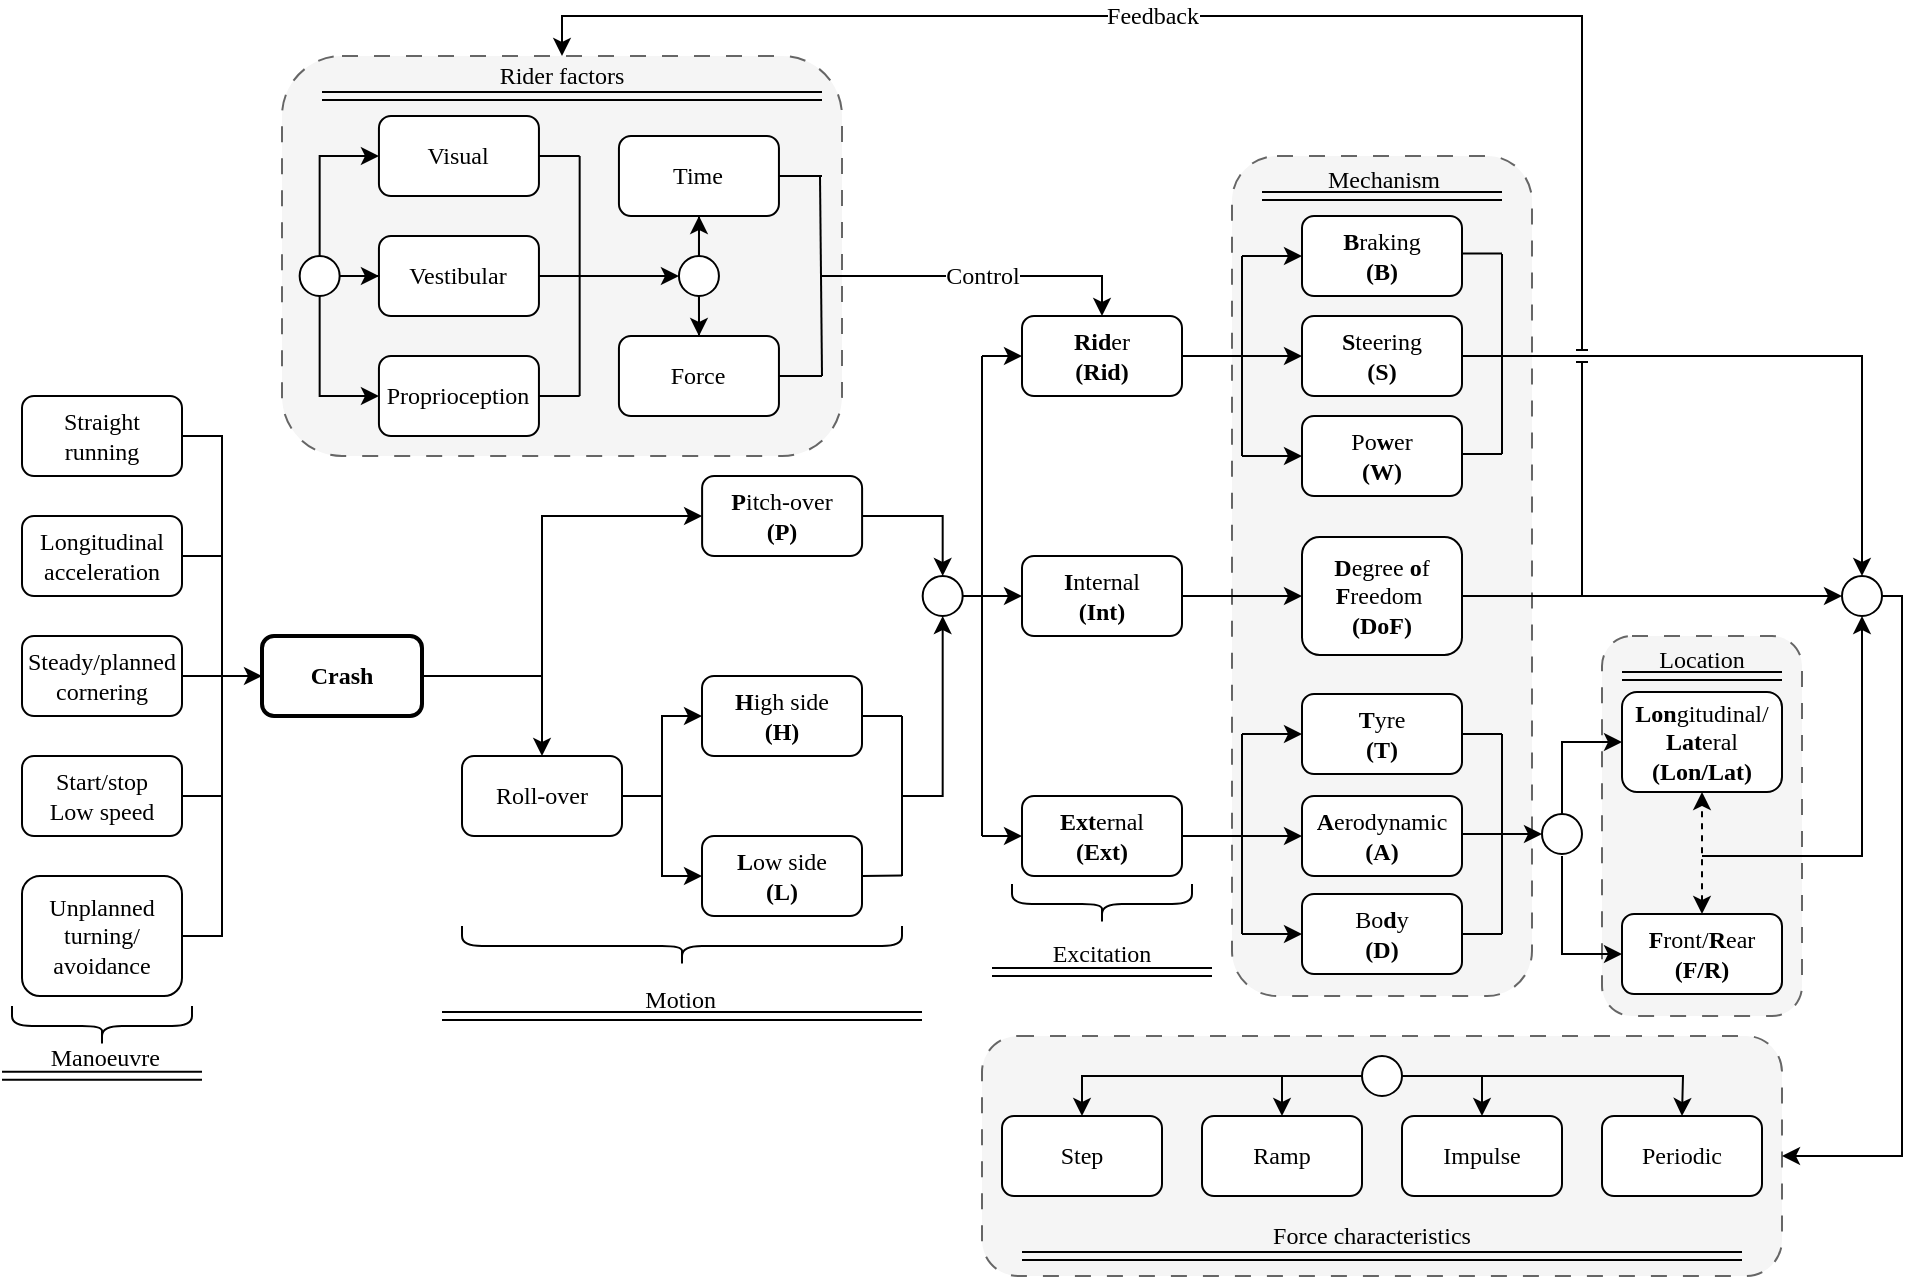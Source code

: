 <mxfile version="26.1.3">
  <diagram name="Page-1" id="JsCwIz8Kpc4aWjF-00SY">
    <mxGraphModel dx="1687" dy="875" grid="1" gridSize="10" guides="1" tooltips="1" connect="1" arrows="1" fold="1" page="1" pageScale="1" pageWidth="1100" pageHeight="850" math="0" shadow="0">
      <root>
        <mxCell id="0" />
        <mxCell id="1" parent="0" />
        <mxCell id="tt-1icHCetgclaekxsLi-29" value="" style="rounded=1;whiteSpace=wrap;html=1;fillColor=#f5f5f5;fontColor=#333333;strokeColor=#666666;dashed=1;dashPattern=8 8;" vertex="1" parent="1">
          <mxGeometry x="210" y="90" width="280" height="200" as="geometry" />
        </mxCell>
        <mxCell id="2QOALY07qqEds44wvYMm-83" value="" style="rounded=1;whiteSpace=wrap;html=1;fillColor=#f5f5f5;dashed=1;dashPattern=8 8;fontColor=#333333;strokeColor=#666666;" parent="1" vertex="1">
          <mxGeometry x="685" y="140" width="150" height="420" as="geometry" />
        </mxCell>
        <mxCell id="2QOALY07qqEds44wvYMm-85" value="" style="rounded=1;whiteSpace=wrap;html=1;fillColor=#f5f5f5;dashed=1;dashPattern=8 8;fontColor=#333333;strokeColor=#666666;" parent="1" vertex="1">
          <mxGeometry x="870" y="380" width="100" height="190" as="geometry" />
        </mxCell>
        <mxCell id="2QOALY07qqEds44wvYMm-63" value="" style="rounded=1;whiteSpace=wrap;html=1;fillColor=#f5f5f5;dashed=1;dashPattern=8 8;fontColor=#333333;strokeColor=#666666;" parent="1" vertex="1">
          <mxGeometry x="560" y="580" width="400" height="120" as="geometry" />
        </mxCell>
        <mxCell id="2QOALY07qqEds44wvYMm-95" value="&lt;font face=&quot;Times New Roman&quot;&gt;Force characteristics&lt;/font&gt;" style="text;html=1;align=center;verticalAlign=middle;whiteSpace=wrap;rounded=0;" parent="1" vertex="1">
          <mxGeometry x="695" y="670" width="120" height="20" as="geometry" />
        </mxCell>
        <mxCell id="9LaWhNutDbTBSkz7prja-1" value="&lt;b&gt;Crash&lt;/b&gt;" style="rounded=1;whiteSpace=wrap;html=1;fontFamily=Times New Roman;perimeterSpacing=0;strokeWidth=2;" parent="1" vertex="1">
          <mxGeometry x="200" y="380" width="80" height="40" as="geometry" />
        </mxCell>
        <mxCell id="9LaWhNutDbTBSkz7prja-2" value="Roll-over" style="rounded=1;whiteSpace=wrap;html=1;fontFamily=Times New Roman;" parent="1" vertex="1">
          <mxGeometry x="300.0" y="440" width="80" height="40" as="geometry" />
        </mxCell>
        <mxCell id="9LaWhNutDbTBSkz7prja-3" value="&lt;div&gt;&lt;b&gt;P&lt;/b&gt;itch-over&lt;/div&gt;&lt;div&gt;&lt;b&gt;(P)&lt;/b&gt;&lt;/div&gt;" style="rounded=1;whiteSpace=wrap;html=1;fontFamily=Times New Roman;" parent="1" vertex="1">
          <mxGeometry x="420.05" y="300" width="80" height="40" as="geometry" />
        </mxCell>
        <mxCell id="9LaWhNutDbTBSkz7prja-4" value="&lt;div&gt;&lt;b&gt;Ext&lt;/b&gt;ernal&lt;/div&gt;&lt;div&gt;&lt;b&gt;(Ext)&lt;/b&gt;&lt;/div&gt;" style="rounded=1;whiteSpace=wrap;html=1;fontFamily=Times New Roman;" parent="1" vertex="1">
          <mxGeometry x="580" y="460" width="80" height="40" as="geometry" />
        </mxCell>
        <mxCell id="9LaWhNutDbTBSkz7prja-6" value="&lt;div&gt;&lt;b&gt;H&lt;/b&gt;igh side&lt;/div&gt;&lt;b&gt;(H)&lt;/b&gt;" style="rounded=1;whiteSpace=wrap;html=1;fontFamily=Times New Roman;" parent="1" vertex="1">
          <mxGeometry x="420.0" y="400" width="80" height="40" as="geometry" />
        </mxCell>
        <mxCell id="9LaWhNutDbTBSkz7prja-7" value="&lt;div&gt;&lt;b&gt;L&lt;/b&gt;ow side&lt;/div&gt;&lt;b&gt;(L)&lt;/b&gt;" style="rounded=1;whiteSpace=wrap;html=1;fontFamily=Times New Roman;" parent="1" vertex="1">
          <mxGeometry x="420.0" y="480" width="80" height="40" as="geometry" />
        </mxCell>
        <mxCell id="9LaWhNutDbTBSkz7prja-10" value="" style="endArrow=classic;html=1;rounded=0;entryX=0;entryY=0.5;entryDx=0;entryDy=0;fontFamily=Times New Roman;" parent="1" target="9LaWhNutDbTBSkz7prja-6" edge="1">
          <mxGeometry width="50" height="50" relative="1" as="geometry">
            <mxPoint x="380.0" y="460" as="sourcePoint" />
            <mxPoint x="400.0" y="420" as="targetPoint" />
            <Array as="points">
              <mxPoint x="400.0" y="460" />
              <mxPoint x="400.0" y="420" />
            </Array>
          </mxGeometry>
        </mxCell>
        <mxCell id="9LaWhNutDbTBSkz7prja-11" value="" style="endArrow=classic;html=1;rounded=0;entryX=0;entryY=0.5;entryDx=0;entryDy=0;exitX=1;exitY=0.5;exitDx=0;exitDy=0;fontFamily=Times New Roman;" parent="1" source="9LaWhNutDbTBSkz7prja-2" target="9LaWhNutDbTBSkz7prja-7" edge="1">
          <mxGeometry width="50" height="50" relative="1" as="geometry">
            <mxPoint x="440.0" y="410" as="sourcePoint" />
            <mxPoint x="490.0" y="360" as="targetPoint" />
            <Array as="points">
              <mxPoint x="380.0" y="460" />
              <mxPoint x="400.0" y="460" />
              <mxPoint x="400.0" y="500" />
            </Array>
          </mxGeometry>
        </mxCell>
        <mxCell id="9LaWhNutDbTBSkz7prja-13" value="" style="ellipse;whiteSpace=wrap;html=1;aspect=fixed;fontFamily=Times New Roman;" parent="1" vertex="1">
          <mxGeometry x="530.34" y="350" width="20" height="20" as="geometry" />
        </mxCell>
        <mxCell id="9LaWhNutDbTBSkz7prja-14" value="" style="endArrow=none;html=1;rounded=0;fontFamily=Times New Roman;" parent="1" edge="1">
          <mxGeometry width="50" height="50" relative="1" as="geometry">
            <mxPoint x="500.0" y="420" as="sourcePoint" />
            <mxPoint x="520" y="420" as="targetPoint" />
          </mxGeometry>
        </mxCell>
        <mxCell id="9LaWhNutDbTBSkz7prja-15" value="" style="endArrow=none;html=1;rounded=0;fontFamily=Times New Roman;" parent="1" edge="1">
          <mxGeometry width="50" height="50" relative="1" as="geometry">
            <mxPoint x="500.0" y="500" as="sourcePoint" />
            <mxPoint x="520" y="499.76" as="targetPoint" />
          </mxGeometry>
        </mxCell>
        <mxCell id="9LaWhNutDbTBSkz7prja-16" value="" style="endArrow=none;html=1;rounded=0;fontFamily=Times New Roman;" parent="1" edge="1">
          <mxGeometry width="50" height="50" relative="1" as="geometry">
            <mxPoint x="520" y="500" as="sourcePoint" />
            <mxPoint x="520" y="420" as="targetPoint" />
          </mxGeometry>
        </mxCell>
        <mxCell id="9LaWhNutDbTBSkz7prja-30" value="&lt;div&gt;&lt;b&gt;F&lt;/b&gt;ront/&lt;b&gt;R&lt;/b&gt;ear&lt;/div&gt;&lt;div&gt;&lt;b&gt;(F/R)&lt;/b&gt;&lt;/div&gt;" style="rounded=1;whiteSpace=wrap;html=1;fontFamily=Times New Roman;" parent="1" vertex="1">
          <mxGeometry x="880" y="519" width="80" height="40" as="geometry" />
        </mxCell>
        <mxCell id="9LaWhNutDbTBSkz7prja-31" value="&lt;div&gt;&lt;b&gt;Lon&lt;/b&gt;gitudinal/&lt;/div&gt;&lt;div&gt;&lt;b&gt;Lat&lt;/b&gt;eral&lt;/div&gt;&lt;div&gt;&lt;b&gt;(Lon/Lat)&lt;/b&gt;&lt;/div&gt;" style="rounded=1;whiteSpace=wrap;html=1;fontFamily=Times New Roman;" parent="1" vertex="1">
          <mxGeometry x="880" y="408" width="80" height="50" as="geometry" />
        </mxCell>
        <mxCell id="9LaWhNutDbTBSkz7prja-32" value="" style="ellipse;whiteSpace=wrap;html=1;aspect=fixed;fontFamily=Times New Roman;" parent="1" vertex="1">
          <mxGeometry x="840" y="469" width="20" height="20" as="geometry" />
        </mxCell>
        <mxCell id="9LaWhNutDbTBSkz7prja-45" value="Steady/planned cornering" style="rounded=1;whiteSpace=wrap;html=1;fontFamily=Times New Roman;" parent="1" vertex="1">
          <mxGeometry x="80" y="380" width="80" height="40" as="geometry" />
        </mxCell>
        <mxCell id="9LaWhNutDbTBSkz7prja-46" value="&lt;div&gt;Start/stop&lt;/div&gt;&lt;div&gt;Low speed&lt;/div&gt;" style="rounded=1;whiteSpace=wrap;html=1;fontFamily=Times New Roman;" parent="1" vertex="1">
          <mxGeometry x="80" y="440" width="80" height="40" as="geometry" />
        </mxCell>
        <mxCell id="9LaWhNutDbTBSkz7prja-47" value="Straight running" style="rounded=1;whiteSpace=wrap;html=1;fontFamily=Times New Roman;" parent="1" vertex="1">
          <mxGeometry x="80" y="260" width="80" height="40" as="geometry" />
        </mxCell>
        <mxCell id="9LaWhNutDbTBSkz7prja-48" value="Longitudinal acceleration" style="rounded=1;whiteSpace=wrap;html=1;fontFamily=Times New Roman;" parent="1" vertex="1">
          <mxGeometry x="80" y="320" width="80" height="40" as="geometry" />
        </mxCell>
        <mxCell id="9LaWhNutDbTBSkz7prja-49" value="Unplanned turning/ avoidance" style="rounded=1;whiteSpace=wrap;html=1;fontFamily=Times New Roman;" parent="1" vertex="1">
          <mxGeometry x="80" y="500" width="80" height="60" as="geometry" />
        </mxCell>
        <mxCell id="9LaWhNutDbTBSkz7prja-51" value="" style="endArrow=none;html=1;rounded=0;entryX=1;entryY=0.5;entryDx=0;entryDy=0;fontFamily=Times New Roman;exitX=1;exitY=0.5;exitDx=0;exitDy=0;" parent="1" source="9LaWhNutDbTBSkz7prja-49" target="9LaWhNutDbTBSkz7prja-47" edge="1">
          <mxGeometry width="50" height="50" relative="1" as="geometry">
            <mxPoint x="170" y="530" as="sourcePoint" />
            <mxPoint x="170" y="280" as="targetPoint" />
            <Array as="points">
              <mxPoint x="180" y="530" />
              <mxPoint x="180" y="390" />
              <mxPoint x="180" y="280" />
            </Array>
          </mxGeometry>
        </mxCell>
        <mxCell id="9LaWhNutDbTBSkz7prja-52" value="" style="endArrow=none;html=1;rounded=0;exitX=1;exitY=0.5;exitDx=0;exitDy=0;fontFamily=Times New Roman;" parent="1" source="9LaWhNutDbTBSkz7prja-48" edge="1">
          <mxGeometry width="50" height="50" relative="1" as="geometry">
            <mxPoint x="170" y="340" as="sourcePoint" />
            <mxPoint x="180" y="340" as="targetPoint" />
          </mxGeometry>
        </mxCell>
        <mxCell id="9LaWhNutDbTBSkz7prja-54" value="" style="endArrow=none;html=1;rounded=0;exitX=1;exitY=0.5;exitDx=0;exitDy=0;fontFamily=Times New Roman;" parent="1" source="9LaWhNutDbTBSkz7prja-46" edge="1">
          <mxGeometry width="50" height="50" relative="1" as="geometry">
            <mxPoint x="170" y="460" as="sourcePoint" />
            <mxPoint x="180" y="460" as="targetPoint" />
          </mxGeometry>
        </mxCell>
        <mxCell id="9LaWhNutDbTBSkz7prja-55" value="" style="endArrow=classic;html=1;rounded=0;entryX=0;entryY=0.5;entryDx=0;entryDy=0;fontFamily=Times New Roman;exitX=1;exitY=0.5;exitDx=0;exitDy=0;" parent="1" target="9LaWhNutDbTBSkz7prja-1" edge="1" source="9LaWhNutDbTBSkz7prja-45">
          <mxGeometry width="50" height="50" relative="1" as="geometry">
            <mxPoint x="170" y="400" as="sourcePoint" />
            <mxPoint x="350" y="459" as="targetPoint" />
            <Array as="points" />
          </mxGeometry>
        </mxCell>
        <mxCell id="9LaWhNutDbTBSkz7prja-58" value="" style="endArrow=classic;startArrow=classic;html=1;rounded=0;entryX=0.5;entryY=1;entryDx=0;entryDy=0;exitX=0.5;exitY=0;exitDx=0;exitDy=0;dashed=1;" parent="1" source="9LaWhNutDbTBSkz7prja-30" target="9LaWhNutDbTBSkz7prja-31" edge="1">
          <mxGeometry width="50" height="50" relative="1" as="geometry">
            <mxPoint x="890" y="608" as="sourcePoint" />
            <mxPoint x="940" y="558" as="targetPoint" />
            <Array as="points">
              <mxPoint x="920" y="489" />
            </Array>
          </mxGeometry>
        </mxCell>
        <mxCell id="9LaWhNutDbTBSkz7prja-59" value="" style="shape=link;html=1;rounded=0;" parent="1" edge="1">
          <mxGeometry relative="1" as="geometry">
            <mxPoint x="290" y="570" as="sourcePoint" />
            <mxPoint x="530" y="570" as="targetPoint" />
          </mxGeometry>
        </mxCell>
        <mxCell id="9LaWhNutDbTBSkz7prja-60" value="&lt;div align=&quot;right&quot;&gt;&lt;font face=&quot;Times New Roman&quot;&gt;Motion&lt;/font&gt;&lt;/div&gt;" style="resizable=0;html=1;whiteSpace=wrap;align=right;verticalAlign=bottom;" parent="9LaWhNutDbTBSkz7prja-59" connectable="0" vertex="1">
          <mxGeometry x="1" relative="1" as="geometry">
            <mxPoint x="-102" as="offset" />
          </mxGeometry>
        </mxCell>
        <mxCell id="9LaWhNutDbTBSkz7prja-63" value="" style="shape=link;html=1;rounded=0;" parent="1" edge="1">
          <mxGeometry relative="1" as="geometry">
            <mxPoint x="565" y="548" as="sourcePoint" />
            <mxPoint x="675" y="548" as="targetPoint" />
          </mxGeometry>
        </mxCell>
        <mxCell id="9LaWhNutDbTBSkz7prja-67" value="" style="shape=link;html=1;rounded=0;" parent="1" edge="1">
          <mxGeometry relative="1" as="geometry">
            <mxPoint x="70" y="599.86" as="sourcePoint" />
            <mxPoint x="170" y="599.86" as="targetPoint" />
          </mxGeometry>
        </mxCell>
        <mxCell id="9LaWhNutDbTBSkz7prja-68" value="&lt;div align=&quot;right&quot;&gt;&lt;font face=&quot;Times New Roman&quot;&gt;Manoeuvre&lt;/font&gt;&lt;/div&gt;" style="resizable=0;html=1;whiteSpace=wrap;align=right;verticalAlign=bottom;" parent="9LaWhNutDbTBSkz7prja-67" connectable="0" vertex="1">
          <mxGeometry x="1" relative="1" as="geometry">
            <mxPoint x="-20" as="offset" />
          </mxGeometry>
        </mxCell>
        <mxCell id="_q0zrPWm__fStjEEnHe--25" value="" style="endArrow=classic;html=1;rounded=0;entryX=0;entryY=0.5;entryDx=0;entryDy=0;" parent="1" edge="1">
          <mxGeometry width="50" height="50" relative="1" as="geometry">
            <mxPoint x="820" y="479" as="sourcePoint" />
            <mxPoint x="840" y="479" as="targetPoint" />
          </mxGeometry>
        </mxCell>
        <mxCell id="_q0zrPWm__fStjEEnHe--27" value="" style="endArrow=classic;html=1;rounded=0;exitX=0.5;exitY=0;exitDx=0;exitDy=0;entryX=0;entryY=0.5;entryDx=0;entryDy=0;" parent="1" source="9LaWhNutDbTBSkz7prja-32" target="9LaWhNutDbTBSkz7prja-31" edge="1">
          <mxGeometry width="50" height="50" relative="1" as="geometry">
            <mxPoint x="850" y="468" as="sourcePoint" />
            <mxPoint x="870" y="448" as="targetPoint" />
            <Array as="points">
              <mxPoint x="850" y="433" />
              <mxPoint x="860" y="433" />
            </Array>
          </mxGeometry>
        </mxCell>
        <mxCell id="_q0zrPWm__fStjEEnHe--28" value="" style="endArrow=classic;html=1;rounded=0;entryX=0;entryY=0.5;entryDx=0;entryDy=0;exitX=0.5;exitY=1;exitDx=0;exitDy=0;" parent="1" target="9LaWhNutDbTBSkz7prja-30" edge="1">
          <mxGeometry width="50" height="50" relative="1" as="geometry">
            <mxPoint x="850" y="490" as="sourcePoint" />
            <mxPoint x="870" y="539" as="targetPoint" />
            <Array as="points">
              <mxPoint x="850" y="539" />
            </Array>
          </mxGeometry>
        </mxCell>
        <mxCell id="2QOALY07qqEds44wvYMm-1" value="&lt;b&gt;T&lt;/b&gt;yre&lt;div&gt;&lt;b&gt;(T)&lt;/b&gt;&lt;/div&gt;" style="rounded=1;whiteSpace=wrap;html=1;fontFamily=Times New Roman;" parent="1" vertex="1">
          <mxGeometry x="720" y="409" width="80" height="40" as="geometry" />
        </mxCell>
        <mxCell id="2QOALY07qqEds44wvYMm-2" value="&lt;b&gt;A&lt;/b&gt;erodynamic&lt;div&gt;&lt;b&gt;(A)&lt;/b&gt;&lt;/div&gt;" style="rounded=1;whiteSpace=wrap;html=1;fontFamily=Times New Roman;" parent="1" vertex="1">
          <mxGeometry x="720" y="460" width="80" height="40" as="geometry" />
        </mxCell>
        <mxCell id="2QOALY07qqEds44wvYMm-3" value="Bo&lt;b&gt;d&lt;/b&gt;y&lt;div&gt;&lt;b&gt;(D)&lt;/b&gt;&lt;/div&gt;" style="rounded=1;whiteSpace=wrap;html=1;fontFamily=Times New Roman;" parent="1" vertex="1">
          <mxGeometry x="720" y="509" width="80" height="40" as="geometry" />
        </mxCell>
        <mxCell id="2QOALY07qqEds44wvYMm-8" value="" style="endArrow=none;html=1;rounded=0;" parent="1" edge="1">
          <mxGeometry width="50" height="50" relative="1" as="geometry">
            <mxPoint x="690" y="529" as="sourcePoint" />
            <mxPoint x="690" y="429" as="targetPoint" />
          </mxGeometry>
        </mxCell>
        <mxCell id="2QOALY07qqEds44wvYMm-9" value="" style="endArrow=classic;html=1;rounded=0;entryX=0;entryY=0.5;entryDx=0;entryDy=0;" parent="1" target="2QOALY07qqEds44wvYMm-1" edge="1">
          <mxGeometry width="50" height="50" relative="1" as="geometry">
            <mxPoint x="690" y="429" as="sourcePoint" />
            <mxPoint x="850" y="439" as="targetPoint" />
          </mxGeometry>
        </mxCell>
        <mxCell id="2QOALY07qqEds44wvYMm-10" value="" style="endArrow=classic;html=1;rounded=0;entryX=0;entryY=0.5;entryDx=0;entryDy=0;" parent="1" target="2QOALY07qqEds44wvYMm-3" edge="1">
          <mxGeometry width="50" height="50" relative="1" as="geometry">
            <mxPoint x="690" y="529" as="sourcePoint" />
            <mxPoint x="850" y="439" as="targetPoint" />
          </mxGeometry>
        </mxCell>
        <mxCell id="2QOALY07qqEds44wvYMm-11" value="" style="endArrow=classic;html=1;rounded=0;entryX=0;entryY=0.5;entryDx=0;entryDy=0;" parent="1" edge="1">
          <mxGeometry width="50" height="50" relative="1" as="geometry">
            <mxPoint x="690" y="480" as="sourcePoint" />
            <mxPoint x="720" y="480" as="targetPoint" />
          </mxGeometry>
        </mxCell>
        <mxCell id="2QOALY07qqEds44wvYMm-12" value="" style="endArrow=none;html=1;rounded=0;exitX=1;exitY=0.5;exitDx=0;exitDy=0;" parent="1" source="9LaWhNutDbTBSkz7prja-4" edge="1">
          <mxGeometry width="50" height="50" relative="1" as="geometry">
            <mxPoint x="800" y="488" as="sourcePoint" />
            <mxPoint x="690" y="480" as="targetPoint" />
          </mxGeometry>
        </mxCell>
        <mxCell id="2QOALY07qqEds44wvYMm-13" value="&lt;b&gt;B&lt;/b&gt;raking&lt;div&gt;&lt;b&gt;(B)&lt;/b&gt;&lt;/div&gt;" style="rounded=1;whiteSpace=wrap;html=1;fontFamily=Times New Roman;" parent="1" vertex="1">
          <mxGeometry x="720" y="170" width="80" height="40" as="geometry" />
        </mxCell>
        <mxCell id="2QOALY07qqEds44wvYMm-14" value="&lt;b&gt;S&lt;/b&gt;teering&lt;div&gt;&lt;b&gt;(S)&lt;/b&gt;&lt;/div&gt;" style="rounded=1;whiteSpace=wrap;html=1;fontFamily=Times New Roman;" parent="1" vertex="1">
          <mxGeometry x="720" y="220" width="80" height="40" as="geometry" />
        </mxCell>
        <mxCell id="2QOALY07qqEds44wvYMm-15" value="Po&lt;b&gt;w&lt;/b&gt;er&lt;div&gt;&lt;b&gt;(W)&lt;/b&gt;&lt;/div&gt;" style="rounded=1;whiteSpace=wrap;html=1;fontFamily=Times New Roman;" parent="1" vertex="1">
          <mxGeometry x="720" y="270" width="80" height="40" as="geometry" />
        </mxCell>
        <mxCell id="2QOALY07qqEds44wvYMm-17" value="" style="endArrow=classic;html=1;rounded=0;entryX=0;entryY=0.5;entryDx=0;entryDy=0;" parent="1" target="2QOALY07qqEds44wvYMm-13" edge="1">
          <mxGeometry width="50" height="50" relative="1" as="geometry">
            <mxPoint x="690" y="190" as="sourcePoint" />
            <mxPoint x="850" y="199" as="targetPoint" />
          </mxGeometry>
        </mxCell>
        <mxCell id="2QOALY07qqEds44wvYMm-24" value="" style="endArrow=none;html=1;rounded=0;" parent="1" edge="1">
          <mxGeometry width="50" height="50" relative="1" as="geometry">
            <mxPoint x="820" y="529" as="sourcePoint" />
            <mxPoint x="820" y="429" as="targetPoint" />
          </mxGeometry>
        </mxCell>
        <mxCell id="2QOALY07qqEds44wvYMm-26" value="" style="endArrow=none;html=1;rounded=0;exitX=1;exitY=0.5;exitDx=0;exitDy=0;" parent="1" source="2QOALY07qqEds44wvYMm-1" edge="1">
          <mxGeometry width="50" height="50" relative="1" as="geometry">
            <mxPoint x="890" y="479" as="sourcePoint" />
            <mxPoint x="820" y="429" as="targetPoint" />
          </mxGeometry>
        </mxCell>
        <mxCell id="2QOALY07qqEds44wvYMm-27" value="" style="endArrow=none;html=1;rounded=0;exitX=1;exitY=0.5;exitDx=0;exitDy=0;" parent="1" source="2QOALY07qqEds44wvYMm-3" edge="1">
          <mxGeometry width="50" height="50" relative="1" as="geometry">
            <mxPoint x="890" y="479" as="sourcePoint" />
            <mxPoint x="820" y="529" as="targetPoint" />
          </mxGeometry>
        </mxCell>
        <mxCell id="2QOALY07qqEds44wvYMm-28" value="" style="endArrow=none;html=1;rounded=0;exitX=1;exitY=0.5;exitDx=0;exitDy=0;" parent="1" edge="1">
          <mxGeometry width="50" height="50" relative="1" as="geometry">
            <mxPoint x="800" y="479" as="sourcePoint" />
            <mxPoint x="820" y="479" as="targetPoint" />
          </mxGeometry>
        </mxCell>
        <mxCell id="2QOALY07qqEds44wvYMm-31" value="" style="endArrow=none;html=1;rounded=0;exitX=1;exitY=0.5;exitDx=0;exitDy=0;" parent="1" edge="1">
          <mxGeometry width="50" height="50" relative="1" as="geometry">
            <mxPoint x="800" y="188.76" as="sourcePoint" />
            <mxPoint x="820" y="188.76" as="targetPoint" />
          </mxGeometry>
        </mxCell>
        <mxCell id="2QOALY07qqEds44wvYMm-32" value="" style="endArrow=none;html=1;rounded=0;exitX=1;exitY=0.5;exitDx=0;exitDy=0;" parent="1" edge="1">
          <mxGeometry width="50" height="50" relative="1" as="geometry">
            <mxPoint x="800" y="288.97" as="sourcePoint" />
            <mxPoint x="820" y="288.97" as="targetPoint" />
          </mxGeometry>
        </mxCell>
        <mxCell id="2QOALY07qqEds44wvYMm-45" value="Step" style="rounded=1;whiteSpace=wrap;html=1;fontFamily=Times New Roman;" parent="1" vertex="1">
          <mxGeometry x="570" y="620" width="80" height="40" as="geometry" />
        </mxCell>
        <mxCell id="2QOALY07qqEds44wvYMm-46" value="Ramp" style="rounded=1;whiteSpace=wrap;html=1;fontFamily=Times New Roman;" parent="1" vertex="1">
          <mxGeometry x="670" y="620" width="80" height="40" as="geometry" />
        </mxCell>
        <mxCell id="2QOALY07qqEds44wvYMm-47" value="Impulse" style="rounded=1;whiteSpace=wrap;html=1;fontFamily=Times New Roman;" parent="1" vertex="1">
          <mxGeometry x="770" y="620" width="80" height="40" as="geometry" />
        </mxCell>
        <mxCell id="2QOALY07qqEds44wvYMm-48" value="Periodic" style="rounded=1;whiteSpace=wrap;html=1;fontFamily=Times New Roman;" parent="1" vertex="1">
          <mxGeometry x="870" y="620" width="80" height="40" as="geometry" />
        </mxCell>
        <mxCell id="2QOALY07qqEds44wvYMm-52" value="" style="edgeStyle=orthogonalEdgeStyle;rounded=0;orthogonalLoop=1;jettySize=auto;html=1;exitX=1;exitY=0.5;exitDx=0;exitDy=0;" parent="1" source="2QOALY07qqEds44wvYMm-50" edge="1">
          <mxGeometry relative="1" as="geometry">
            <mxPoint x="910" y="620" as="targetPoint" />
          </mxGeometry>
        </mxCell>
        <mxCell id="2QOALY07qqEds44wvYMm-50" value="" style="ellipse;whiteSpace=wrap;html=1;aspect=fixed;fontFamily=Times New Roman;" parent="1" vertex="1">
          <mxGeometry x="750" y="590" width="20" height="20" as="geometry" />
        </mxCell>
        <mxCell id="2QOALY07qqEds44wvYMm-53" value="" style="endArrow=classic;html=1;rounded=0;exitX=0;exitY=0.5;exitDx=0;exitDy=0;" parent="1" source="2QOALY07qqEds44wvYMm-50" edge="1">
          <mxGeometry width="50" height="50" relative="1" as="geometry">
            <mxPoint x="779.98" y="551" as="sourcePoint" />
            <mxPoint x="610" y="620" as="targetPoint" />
            <Array as="points">
              <mxPoint x="610" y="600" />
            </Array>
          </mxGeometry>
        </mxCell>
        <mxCell id="2QOALY07qqEds44wvYMm-55" value="" style="endArrow=classic;html=1;rounded=0;" parent="1" edge="1">
          <mxGeometry width="50" height="50" relative="1" as="geometry">
            <mxPoint x="710" y="600" as="sourcePoint" />
            <mxPoint x="710" y="620" as="targetPoint" />
          </mxGeometry>
        </mxCell>
        <mxCell id="2QOALY07qqEds44wvYMm-56" value="" style="endArrow=classic;html=1;rounded=0;" parent="1" edge="1">
          <mxGeometry width="50" height="50" relative="1" as="geometry">
            <mxPoint x="810" y="600" as="sourcePoint" />
            <mxPoint x="810" y="620" as="targetPoint" />
          </mxGeometry>
        </mxCell>
        <mxCell id="2QOALY07qqEds44wvYMm-61" value="" style="endArrow=classic;html=1;rounded=0;entryX=0;entryY=0.5;entryDx=0;entryDy=0;" parent="1" target="2QOALY07qqEds44wvYMm-15" edge="1">
          <mxGeometry width="50" height="50" relative="1" as="geometry">
            <mxPoint x="690" y="290" as="sourcePoint" />
            <mxPoint x="880" y="270" as="targetPoint" />
          </mxGeometry>
        </mxCell>
        <mxCell id="2QOALY07qqEds44wvYMm-62" value="" style="endArrow=none;html=1;rounded=0;" parent="1" edge="1">
          <mxGeometry width="50" height="50" relative="1" as="geometry">
            <mxPoint x="820" y="289" as="sourcePoint" />
            <mxPoint x="820" y="189" as="targetPoint" />
          </mxGeometry>
        </mxCell>
        <mxCell id="2QOALY07qqEds44wvYMm-72" value="" style="edgeStyle=orthogonalEdgeStyle;rounded=0;orthogonalLoop=1;jettySize=auto;html=1;entryX=1;entryY=0.5;entryDx=0;entryDy=0;exitX=1;exitY=0.5;exitDx=0;exitDy=0;" parent="1" source="2QOALY07qqEds44wvYMm-66" edge="1">
          <mxGeometry relative="1" as="geometry">
            <Array as="points">
              <mxPoint x="1020" y="360" />
              <mxPoint x="1020" y="640" />
            </Array>
            <mxPoint x="960" y="640" as="targetPoint" />
          </mxGeometry>
        </mxCell>
        <mxCell id="2QOALY07qqEds44wvYMm-66" value="" style="ellipse;whiteSpace=wrap;html=1;aspect=fixed;fontFamily=Times New Roman;" parent="1" vertex="1">
          <mxGeometry x="990" y="350" width="20" height="20" as="geometry" />
        </mxCell>
        <mxCell id="9LaWhNutDbTBSkz7prja-5" value="&lt;div&gt;&lt;b&gt;Rid&lt;/b&gt;er&lt;/div&gt;&lt;div&gt;&lt;b&gt;(Rid)&lt;/b&gt;&lt;/div&gt;" style="rounded=1;whiteSpace=wrap;html=1;fontFamily=Times New Roman;" parent="1" vertex="1">
          <mxGeometry x="580" y="220" width="80" height="40" as="geometry" />
        </mxCell>
        <mxCell id="2QOALY07qqEds44wvYMm-81" value="" style="endArrow=none;html=1;rounded=0;" parent="1" edge="1">
          <mxGeometry width="50" height="50" relative="1" as="geometry">
            <mxPoint x="690" y="290" as="sourcePoint" />
            <mxPoint x="690" y="190" as="targetPoint" />
          </mxGeometry>
        </mxCell>
        <mxCell id="2QOALY07qqEds44wvYMm-82" value="" style="endArrow=classic;html=1;rounded=0;entryX=0;entryY=0.5;entryDx=0;entryDy=0;exitX=1;exitY=0.5;exitDx=0;exitDy=0;" parent="1" source="9LaWhNutDbTBSkz7prja-5" target="2QOALY07qqEds44wvYMm-14" edge="1">
          <mxGeometry width="50" height="50" relative="1" as="geometry">
            <mxPoint x="690" y="270" as="sourcePoint" />
            <mxPoint x="740" y="220" as="targetPoint" />
          </mxGeometry>
        </mxCell>
        <mxCell id="2QOALY07qqEds44wvYMm-87" value="" style="shape=link;html=1;rounded=0;" parent="1" edge="1">
          <mxGeometry relative="1" as="geometry">
            <mxPoint x="700" y="160" as="sourcePoint" />
            <mxPoint x="820" y="160" as="targetPoint" />
          </mxGeometry>
        </mxCell>
        <mxCell id="2QOALY07qqEds44wvYMm-88" value="&lt;div align=&quot;right&quot;&gt;&lt;font face=&quot;Times New Roman&quot;&gt;Mechanism&lt;/font&gt;&lt;/div&gt;" style="resizable=0;html=1;whiteSpace=wrap;align=right;verticalAlign=bottom;" parent="2QOALY07qqEds44wvYMm-87" connectable="0" vertex="1">
          <mxGeometry x="1" relative="1" as="geometry">
            <mxPoint x="-30" as="offset" />
          </mxGeometry>
        </mxCell>
        <mxCell id="2QOALY07qqEds44wvYMm-89" value="" style="shape=link;html=1;rounded=0;" parent="1" edge="1">
          <mxGeometry relative="1" as="geometry">
            <mxPoint x="880" y="400" as="sourcePoint" />
            <mxPoint x="960" y="400" as="targetPoint" />
          </mxGeometry>
        </mxCell>
        <mxCell id="2QOALY07qqEds44wvYMm-90" value="&lt;div&gt;&lt;font face=&quot;Times New Roman&quot;&gt;Location&lt;/font&gt;&lt;/div&gt;" style="resizable=0;html=1;whiteSpace=wrap;align=center;verticalAlign=bottom;" parent="2QOALY07qqEds44wvYMm-89" connectable="0" vertex="1">
          <mxGeometry x="1" relative="1" as="geometry">
            <mxPoint x="-40" as="offset" />
          </mxGeometry>
        </mxCell>
        <mxCell id="2QOALY07qqEds44wvYMm-91" value="" style="shape=link;html=1;rounded=0;exitX=0.05;exitY=0.917;exitDx=0;exitDy=0;exitPerimeter=0;entryX=0.95;entryY=0.917;entryDx=0;entryDy=0;entryPerimeter=0;" parent="1" source="2QOALY07qqEds44wvYMm-63" target="2QOALY07qqEds44wvYMm-63" edge="1">
          <mxGeometry relative="1" as="geometry">
            <mxPoint x="700" y="690" as="sourcePoint" />
            <mxPoint x="810" y="690" as="targetPoint" />
          </mxGeometry>
        </mxCell>
        <mxCell id="2QOALY07qqEds44wvYMm-93" value="" style="resizable=0;html=1;whiteSpace=wrap;align=right;verticalAlign=bottom;" parent="1" connectable="0" vertex="1">
          <mxGeometry x="790" y="690" as="geometry" />
        </mxCell>
        <mxCell id="Ak3B83W8qD7L2tXzGAow-10" value="" style="edgeStyle=orthogonalEdgeStyle;rounded=0;orthogonalLoop=1;jettySize=auto;html=1;" parent="1" source="Ak3B83W8qD7L2tXzGAow-2" target="Ak3B83W8qD7L2tXzGAow-9" edge="1">
          <mxGeometry relative="1" as="geometry" />
        </mxCell>
        <mxCell id="Ak3B83W8qD7L2tXzGAow-2" value="&lt;b&gt;I&lt;/b&gt;nternal&lt;div&gt;&lt;b&gt;(Int)&lt;/b&gt;&lt;/div&gt;" style="rounded=1;whiteSpace=wrap;html=1;fontFamily=Times New Roman;" parent="1" vertex="1">
          <mxGeometry x="580" y="340" width="80" height="40" as="geometry" />
        </mxCell>
        <mxCell id="Ak3B83W8qD7L2tXzGAow-3" value="&lt;font face=&quot;Times New Roman&quot;&gt;Excitation&lt;/font&gt;" style="text;html=1;align=center;verticalAlign=middle;whiteSpace=wrap;rounded=0;" parent="1" vertex="1">
          <mxGeometry x="570" y="529" width="100" height="20" as="geometry" />
        </mxCell>
        <mxCell id="Ak3B83W8qD7L2tXzGAow-9" value="&lt;b&gt;D&lt;/b&gt;egree &lt;b&gt;o&lt;/b&gt;f &lt;b&gt;F&lt;/b&gt;reedom&amp;nbsp;&lt;div&gt;&lt;b&gt;(DoF)&lt;/b&gt;&lt;/div&gt;" style="rounded=1;whiteSpace=wrap;html=1;fontFamily=Times New Roman;" parent="1" vertex="1">
          <mxGeometry x="720" y="330.5" width="80" height="59" as="geometry" />
        </mxCell>
        <mxCell id="uqP1SCsqGAd-8DMkI84J-18" value="" style="endArrow=classic;html=1;rounded=0;entryX=0.5;entryY=0;entryDx=0;entryDy=0;exitX=1;exitY=0.5;exitDx=0;exitDy=0;" parent="1" source="2QOALY07qqEds44wvYMm-14" target="2QOALY07qqEds44wvYMm-66" edge="1">
          <mxGeometry width="50" height="50" relative="1" as="geometry">
            <mxPoint x="940" y="370" as="sourcePoint" />
            <mxPoint x="990" y="320" as="targetPoint" />
            <Array as="points">
              <mxPoint x="1000" y="240" />
            </Array>
          </mxGeometry>
        </mxCell>
        <mxCell id="uqP1SCsqGAd-8DMkI84J-25" value="" style="endArrow=classic;html=1;rounded=0;entryX=0.5;entryY=1;entryDx=0;entryDy=0;" parent="1" target="2QOALY07qqEds44wvYMm-66" edge="1">
          <mxGeometry width="50" height="50" relative="1" as="geometry">
            <mxPoint x="920" y="490" as="sourcePoint" />
            <mxPoint x="820" y="380" as="targetPoint" />
            <Array as="points">
              <mxPoint x="1000" y="490" />
            </Array>
          </mxGeometry>
        </mxCell>
        <mxCell id="uqP1SCsqGAd-8DMkI84J-32" value="" style="endArrow=classic;html=1;rounded=0;exitX=1;exitY=0.5;exitDx=0;exitDy=0;" parent="1" source="9LaWhNutDbTBSkz7prja-3" edge="1">
          <mxGeometry width="50" height="50" relative="1" as="geometry">
            <mxPoint x="410.34" y="340" as="sourcePoint" />
            <mxPoint x="540.34" y="350" as="targetPoint" />
            <Array as="points">
              <mxPoint x="540.34" y="320" />
            </Array>
          </mxGeometry>
        </mxCell>
        <mxCell id="uqP1SCsqGAd-8DMkI84J-35" value="" style="endArrow=none;html=1;rounded=0;" parent="1" edge="1">
          <mxGeometry width="50" height="50" relative="1" as="geometry">
            <mxPoint x="560" y="480" as="sourcePoint" />
            <mxPoint x="560" y="240" as="targetPoint" />
          </mxGeometry>
        </mxCell>
        <mxCell id="uqP1SCsqGAd-8DMkI84J-36" value="" style="endArrow=classic;html=1;rounded=0;entryX=0;entryY=0.5;entryDx=0;entryDy=0;" parent="1" target="9LaWhNutDbTBSkz7prja-5" edge="1">
          <mxGeometry width="50" height="50" relative="1" as="geometry">
            <mxPoint x="560" y="240" as="sourcePoint" />
            <mxPoint x="480" y="270" as="targetPoint" />
          </mxGeometry>
        </mxCell>
        <mxCell id="uqP1SCsqGAd-8DMkI84J-37" value="" style="endArrow=classic;html=1;rounded=0;" parent="1" edge="1">
          <mxGeometry width="50" height="50" relative="1" as="geometry">
            <mxPoint x="560" y="360" as="sourcePoint" />
            <mxPoint x="580" y="360" as="targetPoint" />
          </mxGeometry>
        </mxCell>
        <mxCell id="uqP1SCsqGAd-8DMkI84J-38" value="" style="endArrow=classic;html=1;rounded=0;entryX=0;entryY=0.5;entryDx=0;entryDy=0;" parent="1" target="9LaWhNutDbTBSkz7prja-4" edge="1">
          <mxGeometry width="50" height="50" relative="1" as="geometry">
            <mxPoint x="560" y="480" as="sourcePoint" />
            <mxPoint x="520" y="440" as="targetPoint" />
          </mxGeometry>
        </mxCell>
        <mxCell id="tt-1icHCetgclaekxsLi-1" value="" style="endArrow=none;html=1;rounded=0;exitX=1;exitY=0.5;exitDx=0;exitDy=0;startFill=0;" edge="1" parent="1" source="9LaWhNutDbTBSkz7prja-13">
          <mxGeometry width="50" height="50" relative="1" as="geometry">
            <mxPoint x="520" y="410" as="sourcePoint" />
            <mxPoint x="560" y="360" as="targetPoint" />
          </mxGeometry>
        </mxCell>
        <mxCell id="tt-1icHCetgclaekxsLi-2" value="" style="endArrow=classic;html=1;rounded=0;entryX=0.5;entryY=1;entryDx=0;entryDy=0;" edge="1" parent="1" target="9LaWhNutDbTBSkz7prja-13">
          <mxGeometry width="50" height="50" relative="1" as="geometry">
            <mxPoint x="520.34" y="460" as="sourcePoint" />
            <mxPoint x="590.34" y="460" as="targetPoint" />
            <Array as="points">
              <mxPoint x="540.34" y="460" />
            </Array>
          </mxGeometry>
        </mxCell>
        <mxCell id="tt-1icHCetgclaekxsLi-7" value="" style="shape=curlyBracket;whiteSpace=wrap;html=1;rounded=1;flipH=1;labelPosition=right;verticalLabelPosition=middle;align=left;verticalAlign=middle;rotation=90;" vertex="1" parent="1">
          <mxGeometry x="400" y="425" width="20" height="220" as="geometry" />
        </mxCell>
        <mxCell id="tt-1icHCetgclaekxsLi-8" value="" style="shape=curlyBracket;whiteSpace=wrap;html=1;rounded=1;flipH=1;labelPosition=right;verticalLabelPosition=middle;align=left;verticalAlign=middle;rotation=90;" vertex="1" parent="1">
          <mxGeometry x="110" y="530" width="20" height="90" as="geometry" />
        </mxCell>
        <mxCell id="tt-1icHCetgclaekxsLi-9" value="Proprioception" style="rounded=1;whiteSpace=wrap;html=1;fontFamily=Times New Roman;" vertex="1" parent="1">
          <mxGeometry x="258.47" y="240" width="80" height="40" as="geometry" />
        </mxCell>
        <mxCell id="tt-1icHCetgclaekxsLi-10" value="Vestibular" style="rounded=1;whiteSpace=wrap;html=1;fontFamily=Times New Roman;" vertex="1" parent="1">
          <mxGeometry x="258.47" y="180" width="80" height="40" as="geometry" />
        </mxCell>
        <mxCell id="tt-1icHCetgclaekxsLi-11" value="Visual" style="rounded=1;whiteSpace=wrap;html=1;fontFamily=Times New Roman;" vertex="1" parent="1">
          <mxGeometry x="258.47" y="120" width="80" height="40" as="geometry" />
        </mxCell>
        <mxCell id="tt-1icHCetgclaekxsLi-12" value="Time" style="rounded=1;whiteSpace=wrap;html=1;fontFamily=Times New Roman;" vertex="1" parent="1">
          <mxGeometry x="378.47" y="130" width="80" height="40" as="geometry" />
        </mxCell>
        <mxCell id="tt-1icHCetgclaekxsLi-13" value="Force" style="rounded=1;whiteSpace=wrap;html=1;fontFamily=Times New Roman;" vertex="1" parent="1">
          <mxGeometry x="378.47" y="230" width="80" height="40" as="geometry" />
        </mxCell>
        <mxCell id="tt-1icHCetgclaekxsLi-15" value="" style="edgeStyle=orthogonalEdgeStyle;rounded=0;orthogonalLoop=1;jettySize=auto;html=1;" edge="1" parent="1" source="tt-1icHCetgclaekxsLi-14" target="tt-1icHCetgclaekxsLi-13">
          <mxGeometry relative="1" as="geometry" />
        </mxCell>
        <mxCell id="tt-1icHCetgclaekxsLi-16" value="" style="edgeStyle=orthogonalEdgeStyle;rounded=0;orthogonalLoop=1;jettySize=auto;html=1;" edge="1" parent="1" source="tt-1icHCetgclaekxsLi-14" target="tt-1icHCetgclaekxsLi-12">
          <mxGeometry relative="1" as="geometry" />
        </mxCell>
        <mxCell id="tt-1icHCetgclaekxsLi-14" value="" style="ellipse;whiteSpace=wrap;html=1;aspect=fixed;fontFamily=Times New Roman;" vertex="1" parent="1">
          <mxGeometry x="408.47" y="190" width="20" height="20" as="geometry" />
        </mxCell>
        <mxCell id="tt-1icHCetgclaekxsLi-18" value="" style="edgeStyle=orthogonalEdgeStyle;rounded=0;orthogonalLoop=1;jettySize=auto;html=1;" edge="1" parent="1" source="tt-1icHCetgclaekxsLi-17" target="tt-1icHCetgclaekxsLi-10">
          <mxGeometry relative="1" as="geometry" />
        </mxCell>
        <mxCell id="tt-1icHCetgclaekxsLi-17" value="" style="ellipse;whiteSpace=wrap;html=1;aspect=fixed;fontFamily=Times New Roman;" vertex="1" parent="1">
          <mxGeometry x="218.83" y="190" width="20" height="20" as="geometry" />
        </mxCell>
        <mxCell id="tt-1icHCetgclaekxsLi-19" value="" style="endArrow=classic;html=1;rounded=0;entryX=0;entryY=0.5;entryDx=0;entryDy=0;exitX=0.5;exitY=1;exitDx=0;exitDy=0;" edge="1" parent="1" source="tt-1icHCetgclaekxsLi-17" target="tt-1icHCetgclaekxsLi-9">
          <mxGeometry width="50" height="50" relative="1" as="geometry">
            <mxPoint x="348.83" y="210" as="sourcePoint" />
            <mxPoint x="398.83" y="160" as="targetPoint" />
            <Array as="points">
              <mxPoint x="228.83" y="260" />
            </Array>
          </mxGeometry>
        </mxCell>
        <mxCell id="tt-1icHCetgclaekxsLi-20" value="" style="endArrow=classic;html=1;rounded=0;entryX=0;entryY=0.5;entryDx=0;entryDy=0;exitX=0.5;exitY=0;exitDx=0;exitDy=0;" edge="1" parent="1" source="tt-1icHCetgclaekxsLi-17" target="tt-1icHCetgclaekxsLi-11">
          <mxGeometry width="50" height="50" relative="1" as="geometry">
            <mxPoint x="348.83" y="90" as="sourcePoint" />
            <mxPoint x="398.83" y="40" as="targetPoint" />
            <Array as="points">
              <mxPoint x="228.83" y="140" />
            </Array>
          </mxGeometry>
        </mxCell>
        <mxCell id="tt-1icHCetgclaekxsLi-21" value="" style="endArrow=classic;html=1;rounded=0;exitX=1;exitY=0.5;exitDx=0;exitDy=0;entryX=0;entryY=0.5;entryDx=0;entryDy=0;" edge="1" parent="1" source="tt-1icHCetgclaekxsLi-10" target="tt-1icHCetgclaekxsLi-14">
          <mxGeometry width="50" height="50" relative="1" as="geometry">
            <mxPoint x="538.83" y="270" as="sourcePoint" />
            <mxPoint x="588.83" y="220" as="targetPoint" />
          </mxGeometry>
        </mxCell>
        <mxCell id="tt-1icHCetgclaekxsLi-22" value="" style="endArrow=none;html=1;rounded=0;" edge="1" parent="1">
          <mxGeometry width="50" height="50" relative="1" as="geometry">
            <mxPoint x="358.83" y="260" as="sourcePoint" />
            <mxPoint x="358.83" y="140" as="targetPoint" />
          </mxGeometry>
        </mxCell>
        <mxCell id="tt-1icHCetgclaekxsLi-23" value="" style="endArrow=none;html=1;rounded=0;exitX=1;exitY=0.5;exitDx=0;exitDy=0;" edge="1" parent="1" source="tt-1icHCetgclaekxsLi-9">
          <mxGeometry width="50" height="50" relative="1" as="geometry">
            <mxPoint x="448.83" y="290" as="sourcePoint" />
            <mxPoint x="358.83" y="260" as="targetPoint" />
          </mxGeometry>
        </mxCell>
        <mxCell id="tt-1icHCetgclaekxsLi-24" value="" style="endArrow=none;html=1;rounded=0;entryX=1;entryY=0.5;entryDx=0;entryDy=0;" edge="1" parent="1" target="tt-1icHCetgclaekxsLi-11">
          <mxGeometry width="50" height="50" relative="1" as="geometry">
            <mxPoint x="358.83" y="140" as="sourcePoint" />
            <mxPoint x="498.83" y="240" as="targetPoint" />
          </mxGeometry>
        </mxCell>
        <mxCell id="tt-1icHCetgclaekxsLi-25" value="" style="endArrow=none;html=1;rounded=0;" edge="1" parent="1">
          <mxGeometry width="50" height="50" relative="1" as="geometry">
            <mxPoint x="480" y="250" as="sourcePoint" />
            <mxPoint x="479" y="150" as="targetPoint" />
          </mxGeometry>
        </mxCell>
        <mxCell id="tt-1icHCetgclaekxsLi-27" value="" style="endArrow=none;html=1;rounded=0;entryX=1;entryY=0.5;entryDx=0;entryDy=0;" edge="1" parent="1" target="tt-1icHCetgclaekxsLi-13">
          <mxGeometry width="50" height="50" relative="1" as="geometry">
            <mxPoint x="480" y="250" as="sourcePoint" />
            <mxPoint x="590" y="230" as="targetPoint" />
          </mxGeometry>
        </mxCell>
        <mxCell id="tt-1icHCetgclaekxsLi-28" value="" style="endArrow=none;html=1;rounded=0;entryX=1;entryY=0.5;entryDx=0;entryDy=0;" edge="1" parent="1" target="tt-1icHCetgclaekxsLi-12">
          <mxGeometry width="50" height="50" relative="1" as="geometry">
            <mxPoint x="480" y="150" as="sourcePoint" />
            <mxPoint x="590" y="230" as="targetPoint" />
          </mxGeometry>
        </mxCell>
        <mxCell id="tt-1icHCetgclaekxsLi-30" value="" style="shape=link;html=1;rounded=0;" edge="1" parent="1">
          <mxGeometry relative="1" as="geometry">
            <mxPoint x="230" y="110" as="sourcePoint" />
            <mxPoint x="480" y="110" as="targetPoint" />
          </mxGeometry>
        </mxCell>
        <mxCell id="tt-1icHCetgclaekxsLi-33" value="" style="endArrow=classic;html=1;rounded=0;entryX=0;entryY=0.5;entryDx=0;entryDy=0;" edge="1" parent="1" target="2QOALY07qqEds44wvYMm-66">
          <mxGeometry width="50" height="50" relative="1" as="geometry">
            <mxPoint x="800" y="360" as="sourcePoint" />
            <mxPoint x="850" y="310" as="targetPoint" />
            <Array as="points">
              <mxPoint x="860" y="360" />
            </Array>
          </mxGeometry>
        </mxCell>
        <mxCell id="tt-1icHCetgclaekxsLi-37" value="" style="endArrow=classic;html=1;rounded=0;entryX=0.5;entryY=0;entryDx=0;entryDy=0;strokeWidth=1;jumpStyle=line;" edge="1" parent="1" target="tt-1icHCetgclaekxsLi-29">
          <mxGeometry relative="1" as="geometry">
            <mxPoint x="860" y="360" as="sourcePoint" />
            <mxPoint x="700" y="350" as="targetPoint" />
            <Array as="points">
              <mxPoint x="860" y="70" />
              <mxPoint x="350" y="70" />
            </Array>
          </mxGeometry>
        </mxCell>
        <mxCell id="tt-1icHCetgclaekxsLi-38" value="&lt;font style=&quot;font-size: 12px;&quot; face=&quot;Times New Roman&quot;&gt;Feedback&lt;/font&gt;" style="edgeLabel;resizable=0;html=1;;align=center;verticalAlign=middle;" connectable="0" vertex="1" parent="tt-1icHCetgclaekxsLi-37">
          <mxGeometry relative="1" as="geometry">
            <mxPoint x="-95" as="offset" />
          </mxGeometry>
        </mxCell>
        <mxCell id="tt-1icHCetgclaekxsLi-40" value="" style="endArrow=classic;html=1;rounded=0;entryX=0.5;entryY=0;entryDx=0;entryDy=0;" edge="1" parent="1" target="9LaWhNutDbTBSkz7prja-5">
          <mxGeometry relative="1" as="geometry">
            <mxPoint x="480" y="200" as="sourcePoint" />
            <mxPoint x="700" y="350" as="targetPoint" />
            <Array as="points">
              <mxPoint x="620" y="200" />
            </Array>
          </mxGeometry>
        </mxCell>
        <mxCell id="tt-1icHCetgclaekxsLi-41" value="&lt;font style=&quot;font-size: 12px;&quot; face=&quot;Times New Roman&quot;&gt;Control&lt;/font&gt;" style="edgeLabel;resizable=0;html=1;;align=center;verticalAlign=middle;" connectable="0" vertex="1" parent="tt-1icHCetgclaekxsLi-40">
          <mxGeometry relative="1" as="geometry" />
        </mxCell>
        <mxCell id="tt-1icHCetgclaekxsLi-44" value="" style="endArrow=classic;html=1;rounded=0;entryX=0;entryY=0.5;entryDx=0;entryDy=0;exitX=1;exitY=0.5;exitDx=0;exitDy=0;" edge="1" parent="1" source="9LaWhNutDbTBSkz7prja-1" target="9LaWhNutDbTBSkz7prja-3">
          <mxGeometry width="50" height="50" relative="1" as="geometry">
            <mxPoint x="450" y="450" as="sourcePoint" />
            <mxPoint x="500" y="400" as="targetPoint" />
            <Array as="points">
              <mxPoint x="340" y="400" />
              <mxPoint x="340" y="320" />
            </Array>
          </mxGeometry>
        </mxCell>
        <mxCell id="tt-1icHCetgclaekxsLi-45" value="" style="endArrow=classic;html=1;rounded=0;entryX=0.5;entryY=0;entryDx=0;entryDy=0;" edge="1" parent="1" target="9LaWhNutDbTBSkz7prja-2">
          <mxGeometry width="50" height="50" relative="1" as="geometry">
            <mxPoint x="340" y="400" as="sourcePoint" />
            <mxPoint x="500" y="400" as="targetPoint" />
          </mxGeometry>
        </mxCell>
        <mxCell id="tt-1icHCetgclaekxsLi-46" value="" style="shape=curlyBracket;whiteSpace=wrap;html=1;rounded=1;flipH=1;labelPosition=right;verticalLabelPosition=middle;align=left;verticalAlign=middle;rotation=90;" vertex="1" parent="1">
          <mxGeometry x="610" y="469" width="20" height="90" as="geometry" />
        </mxCell>
        <mxCell id="tt-1icHCetgclaekxsLi-48" value="&lt;font face=&quot;Times New Roman&quot;&gt;Rider factors&lt;/font&gt;" style="text;html=1;align=center;verticalAlign=middle;whiteSpace=wrap;rounded=0;" vertex="1" parent="1">
          <mxGeometry x="290" y="90" width="120" height="20" as="geometry" />
        </mxCell>
      </root>
    </mxGraphModel>
  </diagram>
</mxfile>
